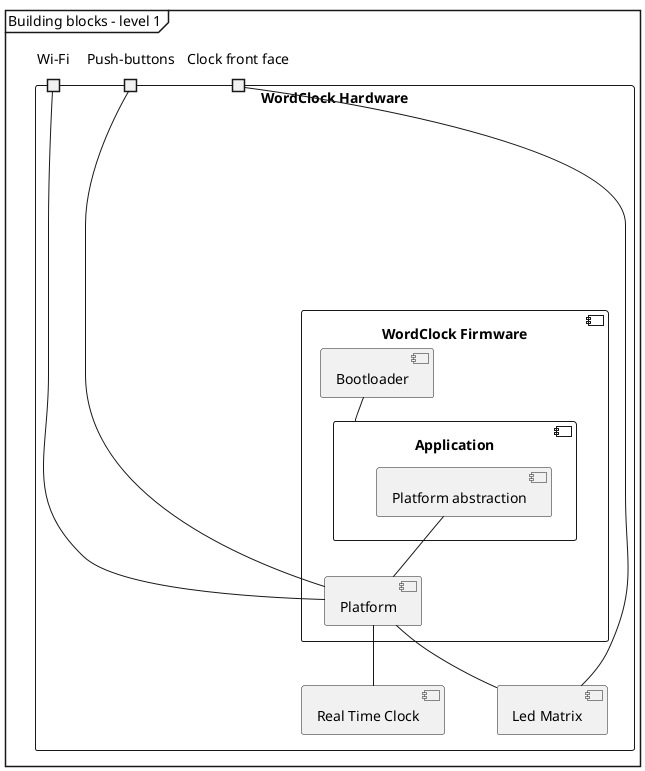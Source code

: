 @startuml
mainframe Building blocks - level 1

rectangle "WordClock Hardware" {
    port "Wi-Fi" as Wifi
    port "Push-buttons" as Push_buttons
    port "Clock front face" as Clk_face

    component "WordClock Firmware" {
        component Bootloader
        component Application {
            component "Platform abstraction" as Pal
        }
        component Platform
    }

    component "Real Time Clock" as Rtc
    component "Led Matrix" as Led_matrix
}

Bootloader -- Application
Pal -- Platform
Platform -- Rtc
Platform -- Led_matrix

Platform -- Push_buttons
Platform -- Wifi
Led_matrix -- Clk_face

@enduml
